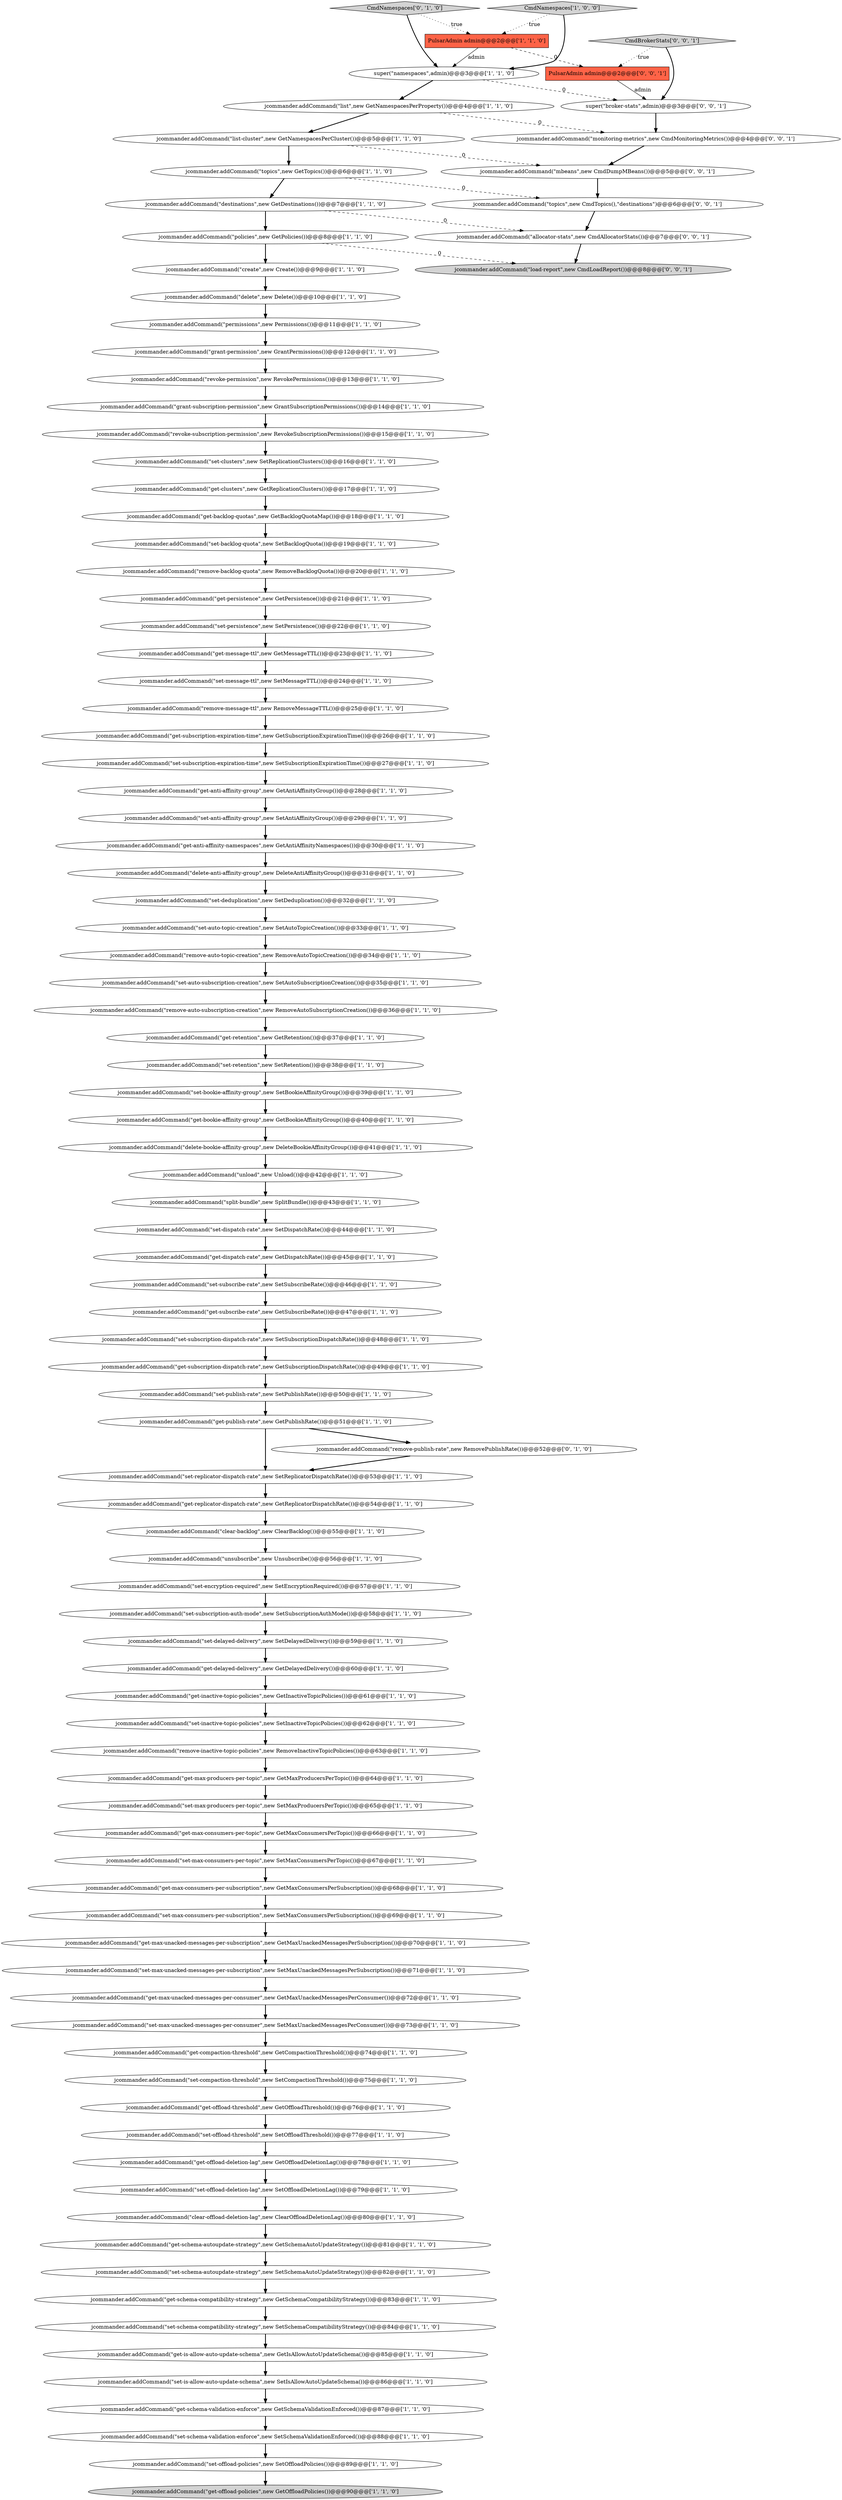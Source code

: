 digraph {
18 [style = filled, label = "jcommander.addCommand(\"get-delayed-delivery\",new GetDelayedDelivery())@@@60@@@['1', '1', '0']", fillcolor = white, shape = ellipse image = "AAA0AAABBB1BBB"];
74 [style = filled, label = "jcommander.addCommand(\"get-max-consumers-per-subscription\",new GetMaxConsumersPerSubscription())@@@68@@@['1', '1', '0']", fillcolor = white, shape = ellipse image = "AAA0AAABBB1BBB"];
21 [style = filled, label = "jcommander.addCommand(\"get-max-consumers-per-topic\",new GetMaxConsumersPerTopic())@@@66@@@['1', '1', '0']", fillcolor = white, shape = ellipse image = "AAA0AAABBB1BBB"];
38 [style = filled, label = "jcommander.addCommand(\"set-schema-autoupdate-strategy\",new SetSchemaAutoUpdateStrategy())@@@82@@@['1', '1', '0']", fillcolor = white, shape = ellipse image = "AAA0AAABBB1BBB"];
46 [style = filled, label = "jcommander.addCommand(\"set-compaction-threshold\",new SetCompactionThreshold())@@@75@@@['1', '1', '0']", fillcolor = white, shape = ellipse image = "AAA0AAABBB1BBB"];
63 [style = filled, label = "jcommander.addCommand(\"set-offload-policies\",new SetOffloadPolicies())@@@89@@@['1', '1', '0']", fillcolor = white, shape = ellipse image = "AAA0AAABBB1BBB"];
64 [style = filled, label = "jcommander.addCommand(\"delete-anti-affinity-group\",new DeleteAntiAffinityGroup())@@@31@@@['1', '1', '0']", fillcolor = white, shape = ellipse image = "AAA0AAABBB1BBB"];
84 [style = filled, label = "jcommander.addCommand(\"set-max-unacked-messages-per-consumer\",new SetMaxUnackedMessagesPerConsumer())@@@73@@@['1', '1', '0']", fillcolor = white, shape = ellipse image = "AAA0AAABBB1BBB"];
57 [style = filled, label = "jcommander.addCommand(\"set-message-ttl\",new SetMessageTTL())@@@24@@@['1', '1', '0']", fillcolor = white, shape = ellipse image = "AAA0AAABBB1BBB"];
3 [style = filled, label = "jcommander.addCommand(\"set-publish-rate\",new SetPublishRate())@@@50@@@['1', '1', '0']", fillcolor = white, shape = ellipse image = "AAA0AAABBB1BBB"];
9 [style = filled, label = "jcommander.addCommand(\"get-offload-threshold\",new GetOffloadThreshold())@@@76@@@['1', '1', '0']", fillcolor = white, shape = ellipse image = "AAA0AAABBB1BBB"];
40 [style = filled, label = "jcommander.addCommand(\"clear-offload-deletion-lag\",new ClearOffloadDeletionLag())@@@80@@@['1', '1', '0']", fillcolor = white, shape = ellipse image = "AAA0AAABBB1BBB"];
95 [style = filled, label = "jcommander.addCommand(\"load-report\",new CmdLoadReport())@@@8@@@['0', '0', '1']", fillcolor = lightgray, shape = ellipse image = "AAA0AAABBB3BBB"];
27 [style = filled, label = "jcommander.addCommand(\"set-retention\",new SetRetention())@@@38@@@['1', '1', '0']", fillcolor = white, shape = ellipse image = "AAA0AAABBB1BBB"];
14 [style = filled, label = "jcommander.addCommand(\"get-persistence\",new GetPersistence())@@@21@@@['1', '1', '0']", fillcolor = white, shape = ellipse image = "AAA0AAABBB1BBB"];
58 [style = filled, label = "jcommander.addCommand(\"get-bookie-affinity-group\",new GetBookieAffinityGroup())@@@40@@@['1', '1', '0']", fillcolor = white, shape = ellipse image = "AAA0AAABBB1BBB"];
24 [style = filled, label = "jcommander.addCommand(\"set-schema-compatibility-strategy\",new SetSchemaCompatibilityStrategy())@@@84@@@['1', '1', '0']", fillcolor = white, shape = ellipse image = "AAA0AAABBB1BBB"];
23 [style = filled, label = "jcommander.addCommand(\"unsubscribe\",new Unsubscribe())@@@56@@@['1', '1', '0']", fillcolor = white, shape = ellipse image = "AAA0AAABBB1BBB"];
48 [style = filled, label = "jcommander.addCommand(\"get-replicator-dispatch-rate\",new GetReplicatorDispatchRate())@@@54@@@['1', '1', '0']", fillcolor = white, shape = ellipse image = "AAA0AAABBB1BBB"];
13 [style = filled, label = "jcommander.addCommand(\"set-subscribe-rate\",new SetSubscribeRate())@@@46@@@['1', '1', '0']", fillcolor = white, shape = ellipse image = "AAA0AAABBB1BBB"];
43 [style = filled, label = "jcommander.addCommand(\"set-max-consumers-per-topic\",new SetMaxConsumersPerTopic())@@@67@@@['1', '1', '0']", fillcolor = white, shape = ellipse image = "AAA0AAABBB1BBB"];
92 [style = filled, label = "CmdBrokerStats['0', '0', '1']", fillcolor = lightgray, shape = diamond image = "AAA0AAABBB3BBB"];
36 [style = filled, label = "PulsarAdmin admin@@@2@@@['1', '1', '0']", fillcolor = tomato, shape = box image = "AAA0AAABBB1BBB"];
45 [style = filled, label = "jcommander.addCommand(\"get-publish-rate\",new GetPublishRate())@@@51@@@['1', '1', '0']", fillcolor = white, shape = ellipse image = "AAA0AAABBB1BBB"];
79 [style = filled, label = "jcommander.addCommand(\"remove-message-ttl\",new RemoveMessageTTL())@@@25@@@['1', '1', '0']", fillcolor = white, shape = ellipse image = "AAA0AAABBB1BBB"];
19 [style = filled, label = "jcommander.addCommand(\"get-compaction-threshold\",new GetCompactionThreshold())@@@74@@@['1', '1', '0']", fillcolor = white, shape = ellipse image = "AAA0AAABBB1BBB"];
54 [style = filled, label = "jcommander.addCommand(\"revoke-subscription-permission\",new RevokeSubscriptionPermissions())@@@15@@@['1', '1', '0']", fillcolor = white, shape = ellipse image = "AAA0AAABBB1BBB"];
52 [style = filled, label = "jcommander.addCommand(\"get-max-producers-per-topic\",new GetMaxProducersPerTopic())@@@64@@@['1', '1', '0']", fillcolor = white, shape = ellipse image = "AAA0AAABBB1BBB"];
26 [style = filled, label = "jcommander.addCommand(\"list\",new GetNamespacesPerProperty())@@@4@@@['1', '1', '0']", fillcolor = white, shape = ellipse image = "AAA0AAABBB1BBB"];
80 [style = filled, label = "jcommander.addCommand(\"set-max-producers-per-topic\",new SetMaxProducersPerTopic())@@@65@@@['1', '1', '0']", fillcolor = white, shape = ellipse image = "AAA0AAABBB1BBB"];
76 [style = filled, label = "jcommander.addCommand(\"get-is-allow-auto-update-schema\",new GetIsAllowAutoUpdateSchema())@@@85@@@['1', '1', '0']", fillcolor = white, shape = ellipse image = "AAA0AAABBB1BBB"];
5 [style = filled, label = "jcommander.addCommand(\"set-backlog-quota\",new SetBacklogQuota())@@@19@@@['1', '1', '0']", fillcolor = white, shape = ellipse image = "AAA0AAABBB1BBB"];
59 [style = filled, label = "jcommander.addCommand(\"create\",new Create())@@@9@@@['1', '1', '0']", fillcolor = white, shape = ellipse image = "AAA0AAABBB1BBB"];
56 [style = filled, label = "jcommander.addCommand(\"set-max-consumers-per-subscription\",new SetMaxConsumersPerSubscription())@@@69@@@['1', '1', '0']", fillcolor = white, shape = ellipse image = "AAA0AAABBB1BBB"];
96 [style = filled, label = "PulsarAdmin admin@@@2@@@['0', '0', '1']", fillcolor = tomato, shape = box image = "AAA0AAABBB3BBB"];
55 [style = filled, label = "jcommander.addCommand(\"get-subscription-dispatch-rate\",new GetSubscriptionDispatchRate())@@@49@@@['1', '1', '0']", fillcolor = white, shape = ellipse image = "AAA0AAABBB1BBB"];
34 [style = filled, label = "jcommander.addCommand(\"set-auto-subscription-creation\",new SetAutoSubscriptionCreation())@@@35@@@['1', '1', '0']", fillcolor = white, shape = ellipse image = "AAA0AAABBB1BBB"];
4 [style = filled, label = "jcommander.addCommand(\"set-bookie-affinity-group\",new SetBookieAffinityGroup())@@@39@@@['1', '1', '0']", fillcolor = white, shape = ellipse image = "AAA0AAABBB1BBB"];
87 [style = filled, label = "jcommander.addCommand(\"revoke-permission\",new RevokePermissions())@@@13@@@['1', '1', '0']", fillcolor = white, shape = ellipse image = "AAA0AAABBB1BBB"];
83 [style = filled, label = "jcommander.addCommand(\"set-max-unacked-messages-per-subscription\",new SetMaxUnackedMessagesPerSubscription())@@@71@@@['1', '1', '0']", fillcolor = white, shape = ellipse image = "AAA0AAABBB1BBB"];
22 [style = filled, label = "jcommander.addCommand(\"set-auto-topic-creation\",new SetAutoTopicCreation())@@@33@@@['1', '1', '0']", fillcolor = white, shape = ellipse image = "AAA0AAABBB1BBB"];
35 [style = filled, label = "jcommander.addCommand(\"set-offload-threshold\",new SetOffloadThreshold())@@@77@@@['1', '1', '0']", fillcolor = white, shape = ellipse image = "AAA0AAABBB1BBB"];
88 [style = filled, label = "jcommander.addCommand(\"delete-bookie-affinity-group\",new DeleteBookieAffinityGroup())@@@41@@@['1', '1', '0']", fillcolor = white, shape = ellipse image = "AAA0AAABBB1BBB"];
31 [style = filled, label = "jcommander.addCommand(\"get-offload-deletion-lag\",new GetOffloadDeletionLag())@@@78@@@['1', '1', '0']", fillcolor = white, shape = ellipse image = "AAA0AAABBB1BBB"];
11 [style = filled, label = "jcommander.addCommand(\"split-bundle\",new SplitBundle())@@@43@@@['1', '1', '0']", fillcolor = white, shape = ellipse image = "AAA0AAABBB1BBB"];
81 [style = filled, label = "jcommander.addCommand(\"set-clusters\",new SetReplicationClusters())@@@16@@@['1', '1', '0']", fillcolor = white, shape = ellipse image = "AAA0AAABBB1BBB"];
97 [style = filled, label = "jcommander.addCommand(\"allocator-stats\",new CmdAllocatorStats())@@@7@@@['0', '0', '1']", fillcolor = white, shape = ellipse image = "AAA0AAABBB3BBB"];
44 [style = filled, label = "jcommander.addCommand(\"set-subscription-expiration-time\",new SetSubscriptionExpirationTime())@@@27@@@['1', '1', '0']", fillcolor = white, shape = ellipse image = "AAA0AAABBB1BBB"];
28 [style = filled, label = "jcommander.addCommand(\"set-subscription-dispatch-rate\",new SetSubscriptionDispatchRate())@@@48@@@['1', '1', '0']", fillcolor = white, shape = ellipse image = "AAA0AAABBB1BBB"];
7 [style = filled, label = "jcommander.addCommand(\"policies\",new GetPolicies())@@@8@@@['1', '1', '0']", fillcolor = white, shape = ellipse image = "AAA0AAABBB1BBB"];
50 [style = filled, label = "jcommander.addCommand(\"get-schema-compatibility-strategy\",new GetSchemaCompatibilityStrategy())@@@83@@@['1', '1', '0']", fillcolor = white, shape = ellipse image = "AAA0AAABBB1BBB"];
42 [style = filled, label = "jcommander.addCommand(\"get-dispatch-rate\",new GetDispatchRate())@@@45@@@['1', '1', '0']", fillcolor = white, shape = ellipse image = "AAA0AAABBB1BBB"];
6 [style = filled, label = "jcommander.addCommand(\"remove-auto-subscription-creation\",new RemoveAutoSubscriptionCreation())@@@36@@@['1', '1', '0']", fillcolor = white, shape = ellipse image = "AAA0AAABBB1BBB"];
85 [style = filled, label = "jcommander.addCommand(\"get-max-unacked-messages-per-subscription\",new GetMaxUnackedMessagesPerSubscription())@@@70@@@['1', '1', '0']", fillcolor = white, shape = ellipse image = "AAA0AAABBB1BBB"];
29 [style = filled, label = "jcommander.addCommand(\"set-subscription-auth-mode\",new SetSubscriptionAuthMode())@@@58@@@['1', '1', '0']", fillcolor = white, shape = ellipse image = "AAA0AAABBB1BBB"];
67 [style = filled, label = "jcommander.addCommand(\"set-anti-affinity-group\",new SetAntiAffinityGroup())@@@29@@@['1', '1', '0']", fillcolor = white, shape = ellipse image = "AAA0AAABBB1BBB"];
8 [style = filled, label = "jcommander.addCommand(\"destinations\",new GetDestinations())@@@7@@@['1', '1', '0']", fillcolor = white, shape = ellipse image = "AAA0AAABBB1BBB"];
39 [style = filled, label = "jcommander.addCommand(\"set-persistence\",new SetPersistence())@@@22@@@['1', '1', '0']", fillcolor = white, shape = ellipse image = "AAA0AAABBB1BBB"];
25 [style = filled, label = "jcommander.addCommand(\"get-schema-autoupdate-strategy\",new GetSchemaAutoUpdateStrategy())@@@81@@@['1', '1', '0']", fillcolor = white, shape = ellipse image = "AAA0AAABBB1BBB"];
77 [style = filled, label = "jcommander.addCommand(\"permissions\",new Permissions())@@@11@@@['1', '1', '0']", fillcolor = white, shape = ellipse image = "AAA0AAABBB1BBB"];
30 [style = filled, label = "jcommander.addCommand(\"get-anti-affinity-namespaces\",new GetAntiAffinityNamespaces())@@@30@@@['1', '1', '0']", fillcolor = white, shape = ellipse image = "AAA0AAABBB1BBB"];
12 [style = filled, label = "jcommander.addCommand(\"topics\",new GetTopics())@@@6@@@['1', '1', '0']", fillcolor = white, shape = ellipse image = "AAA0AAABBB1BBB"];
65 [style = filled, label = "jcommander.addCommand(\"set-delayed-delivery\",new SetDelayedDelivery())@@@59@@@['1', '1', '0']", fillcolor = white, shape = ellipse image = "AAA0AAABBB1BBB"];
62 [style = filled, label = "jcommander.addCommand(\"set-is-allow-auto-update-schema\",new SetIsAllowAutoUpdateSchema())@@@86@@@['1', '1', '0']", fillcolor = white, shape = ellipse image = "AAA0AAABBB1BBB"];
66 [style = filled, label = "jcommander.addCommand(\"remove-backlog-quota\",new RemoveBacklogQuota())@@@20@@@['1', '1', '0']", fillcolor = white, shape = ellipse image = "AAA0AAABBB1BBB"];
90 [style = filled, label = "CmdNamespaces['0', '1', '0']", fillcolor = lightgray, shape = diamond image = "AAA0AAABBB2BBB"];
17 [style = filled, label = "jcommander.addCommand(\"set-replicator-dispatch-rate\",new SetReplicatorDispatchRate())@@@53@@@['1', '1', '0']", fillcolor = white, shape = ellipse image = "AAA0AAABBB1BBB"];
51 [style = filled, label = "jcommander.addCommand(\"get-message-ttl\",new GetMessageTTL())@@@23@@@['1', '1', '0']", fillcolor = white, shape = ellipse image = "AAA0AAABBB1BBB"];
75 [style = filled, label = "jcommander.addCommand(\"set-offload-deletion-lag\",new SetOffloadDeletionLag())@@@79@@@['1', '1', '0']", fillcolor = white, shape = ellipse image = "AAA0AAABBB1BBB"];
89 [style = filled, label = "jcommander.addCommand(\"remove-publish-rate\",new RemovePublishRate())@@@52@@@['0', '1', '0']", fillcolor = white, shape = ellipse image = "AAA1AAABBB2BBB"];
0 [style = filled, label = "jcommander.addCommand(\"delete\",new Delete())@@@10@@@['1', '1', '0']", fillcolor = white, shape = ellipse image = "AAA0AAABBB1BBB"];
98 [style = filled, label = "jcommander.addCommand(\"mbeans\",new CmdDumpMBeans())@@@5@@@['0', '0', '1']", fillcolor = white, shape = ellipse image = "AAA0AAABBB3BBB"];
94 [style = filled, label = "jcommander.addCommand(\"topics\",new CmdTopics(),\"destinations\")@@@6@@@['0', '0', '1']", fillcolor = white, shape = ellipse image = "AAA0AAABBB3BBB"];
73 [style = filled, label = "jcommander.addCommand(\"remove-inactive-topic-policies\",new RemoveInactiveTopicPolicies())@@@63@@@['1', '1', '0']", fillcolor = white, shape = ellipse image = "AAA0AAABBB1BBB"];
41 [style = filled, label = "jcommander.addCommand(\"get-schema-validation-enforce\",new GetSchemaValidationEnforced())@@@87@@@['1', '1', '0']", fillcolor = white, shape = ellipse image = "AAA0AAABBB1BBB"];
93 [style = filled, label = "super(\"broker-stats\",admin)@@@3@@@['0', '0', '1']", fillcolor = white, shape = ellipse image = "AAA0AAABBB3BBB"];
37 [style = filled, label = "jcommander.addCommand(\"get-subscription-expiration-time\",new GetSubscriptionExpirationTime())@@@26@@@['1', '1', '0']", fillcolor = white, shape = ellipse image = "AAA0AAABBB1BBB"];
69 [style = filled, label = "jcommander.addCommand(\"set-inactive-topic-policies\",new SetInactiveTopicPolicies())@@@62@@@['1', '1', '0']", fillcolor = white, shape = ellipse image = "AAA0AAABBB1BBB"];
91 [style = filled, label = "jcommander.addCommand(\"monitoring-metrics\",new CmdMonitoringMetrics())@@@4@@@['0', '0', '1']", fillcolor = white, shape = ellipse image = "AAA0AAABBB3BBB"];
33 [style = filled, label = "jcommander.addCommand(\"get-clusters\",new GetReplicationClusters())@@@17@@@['1', '1', '0']", fillcolor = white, shape = ellipse image = "AAA0AAABBB1BBB"];
70 [style = filled, label = "jcommander.addCommand(\"list-cluster\",new GetNamespacesPerCluster())@@@5@@@['1', '1', '0']", fillcolor = white, shape = ellipse image = "AAA0AAABBB1BBB"];
32 [style = filled, label = "jcommander.addCommand(\"get-anti-affinity-group\",new GetAntiAffinityGroup())@@@28@@@['1', '1', '0']", fillcolor = white, shape = ellipse image = "AAA0AAABBB1BBB"];
61 [style = filled, label = "jcommander.addCommand(\"get-backlog-quotas\",new GetBacklogQuotaMap())@@@18@@@['1', '1', '0']", fillcolor = white, shape = ellipse image = "AAA0AAABBB1BBB"];
47 [style = filled, label = "CmdNamespaces['1', '0', '0']", fillcolor = lightgray, shape = diamond image = "AAA0AAABBB1BBB"];
2 [style = filled, label = "jcommander.addCommand(\"remove-auto-topic-creation\",new RemoveAutoTopicCreation())@@@34@@@['1', '1', '0']", fillcolor = white, shape = ellipse image = "AAA0AAABBB1BBB"];
10 [style = filled, label = "jcommander.addCommand(\"unload\",new Unload())@@@42@@@['1', '1', '0']", fillcolor = white, shape = ellipse image = "AAA0AAABBB1BBB"];
68 [style = filled, label = "jcommander.addCommand(\"set-encryption-required\",new SetEncryptionRequired())@@@57@@@['1', '1', '0']", fillcolor = white, shape = ellipse image = "AAA0AAABBB1BBB"];
86 [style = filled, label = "jcommander.addCommand(\"get-max-unacked-messages-per-consumer\",new GetMaxUnackedMessagesPerConsumer())@@@72@@@['1', '1', '0']", fillcolor = white, shape = ellipse image = "AAA0AAABBB1BBB"];
82 [style = filled, label = "jcommander.addCommand(\"get-inactive-topic-policies\",new GetInactiveTopicPolicies())@@@61@@@['1', '1', '0']", fillcolor = white, shape = ellipse image = "AAA0AAABBB1BBB"];
15 [style = filled, label = "jcommander.addCommand(\"set-deduplication\",new SetDeduplication())@@@32@@@['1', '1', '0']", fillcolor = white, shape = ellipse image = "AAA0AAABBB1BBB"];
53 [style = filled, label = "super(\"namespaces\",admin)@@@3@@@['1', '1', '0']", fillcolor = white, shape = ellipse image = "AAA0AAABBB1BBB"];
49 [style = filled, label = "jcommander.addCommand(\"set-schema-validation-enforce\",new SetSchemaValidationEnforced())@@@88@@@['1', '1', '0']", fillcolor = white, shape = ellipse image = "AAA0AAABBB1BBB"];
71 [style = filled, label = "jcommander.addCommand(\"get-subscribe-rate\",new GetSubscribeRate())@@@47@@@['1', '1', '0']", fillcolor = white, shape = ellipse image = "AAA0AAABBB1BBB"];
16 [style = filled, label = "jcommander.addCommand(\"get-retention\",new GetRetention())@@@37@@@['1', '1', '0']", fillcolor = white, shape = ellipse image = "AAA0AAABBB1BBB"];
1 [style = filled, label = "jcommander.addCommand(\"grant-subscription-permission\",new GrantSubscriptionPermissions())@@@14@@@['1', '1', '0']", fillcolor = white, shape = ellipse image = "AAA0AAABBB1BBB"];
60 [style = filled, label = "jcommander.addCommand(\"get-offload-policies\",new GetOffloadPolicies())@@@90@@@['1', '1', '0']", fillcolor = lightgray, shape = ellipse image = "AAA0AAABBB1BBB"];
78 [style = filled, label = "jcommander.addCommand(\"grant-permission\",new GrantPermissions())@@@12@@@['1', '1', '0']", fillcolor = white, shape = ellipse image = "AAA0AAABBB1BBB"];
20 [style = filled, label = "jcommander.addCommand(\"clear-backlog\",new ClearBacklog())@@@55@@@['1', '1', '0']", fillcolor = white, shape = ellipse image = "AAA0AAABBB1BBB"];
72 [style = filled, label = "jcommander.addCommand(\"set-dispatch-rate\",new SetDispatchRate())@@@44@@@['1', '1', '0']", fillcolor = white, shape = ellipse image = "AAA0AAABBB1BBB"];
20->23 [style = bold, label=""];
26->70 [style = bold, label=""];
80->21 [style = bold, label=""];
7->95 [style = dashed, label="0"];
13->71 [style = bold, label=""];
84->19 [style = bold, label=""];
2->34 [style = bold, label=""];
57->79 [style = bold, label=""];
52->80 [style = bold, label=""];
15->22 [style = bold, label=""];
10->11 [style = bold, label=""];
88->10 [style = bold, label=""];
73->52 [style = bold, label=""];
74->56 [style = bold, label=""];
89->17 [style = bold, label=""];
51->57 [style = bold, label=""];
65->18 [style = bold, label=""];
56->85 [style = bold, label=""];
21->43 [style = bold, label=""];
36->53 [style = solid, label="admin"];
39->51 [style = bold, label=""];
41->49 [style = bold, label=""];
62->41 [style = bold, label=""];
31->75 [style = bold, label=""];
19->46 [style = bold, label=""];
90->36 [style = dotted, label="true"];
40->25 [style = bold, label=""];
43->74 [style = bold, label=""];
12->94 [style = dashed, label="0"];
96->93 [style = solid, label="admin"];
70->12 [style = bold, label=""];
38->50 [style = bold, label=""];
8->97 [style = dashed, label="0"];
50->24 [style = bold, label=""];
14->39 [style = bold, label=""];
47->36 [style = dotted, label="true"];
78->87 [style = bold, label=""];
61->5 [style = bold, label=""];
64->15 [style = bold, label=""];
75->40 [style = bold, label=""];
86->84 [style = bold, label=""];
76->62 [style = bold, label=""];
28->55 [style = bold, label=""];
5->66 [style = bold, label=""];
1->54 [style = bold, label=""];
98->94 [style = bold, label=""];
4->58 [style = bold, label=""];
87->1 [style = bold, label=""];
70->98 [style = dashed, label="0"];
63->60 [style = bold, label=""];
93->91 [style = bold, label=""];
81->33 [style = bold, label=""];
17->48 [style = bold, label=""];
22->2 [style = bold, label=""];
49->63 [style = bold, label=""];
7->59 [style = bold, label=""];
53->93 [style = dashed, label="0"];
35->31 [style = bold, label=""];
68->29 [style = bold, label=""];
53->26 [style = bold, label=""];
34->6 [style = bold, label=""];
82->69 [style = bold, label=""];
83->86 [style = bold, label=""];
9->35 [style = bold, label=""];
69->73 [style = bold, label=""];
42->13 [style = bold, label=""];
59->0 [style = bold, label=""];
46->9 [style = bold, label=""];
91->98 [style = bold, label=""];
6->16 [style = bold, label=""];
23->68 [style = bold, label=""];
36->96 [style = dashed, label="0"];
29->65 [style = bold, label=""];
67->30 [style = bold, label=""];
16->27 [style = bold, label=""];
90->53 [style = bold, label=""];
54->81 [style = bold, label=""];
30->64 [style = bold, label=""];
8->7 [style = bold, label=""];
92->96 [style = dotted, label="true"];
0->77 [style = bold, label=""];
12->8 [style = bold, label=""];
45->89 [style = bold, label=""];
79->37 [style = bold, label=""];
77->78 [style = bold, label=""];
37->44 [style = bold, label=""];
27->4 [style = bold, label=""];
18->82 [style = bold, label=""];
47->53 [style = bold, label=""];
94->97 [style = bold, label=""];
44->32 [style = bold, label=""];
25->38 [style = bold, label=""];
92->93 [style = bold, label=""];
26->91 [style = dashed, label="0"];
24->76 [style = bold, label=""];
71->28 [style = bold, label=""];
32->67 [style = bold, label=""];
48->20 [style = bold, label=""];
45->17 [style = bold, label=""];
55->3 [style = bold, label=""];
58->88 [style = bold, label=""];
33->61 [style = bold, label=""];
3->45 [style = bold, label=""];
97->95 [style = bold, label=""];
66->14 [style = bold, label=""];
11->72 [style = bold, label=""];
72->42 [style = bold, label=""];
85->83 [style = bold, label=""];
}

